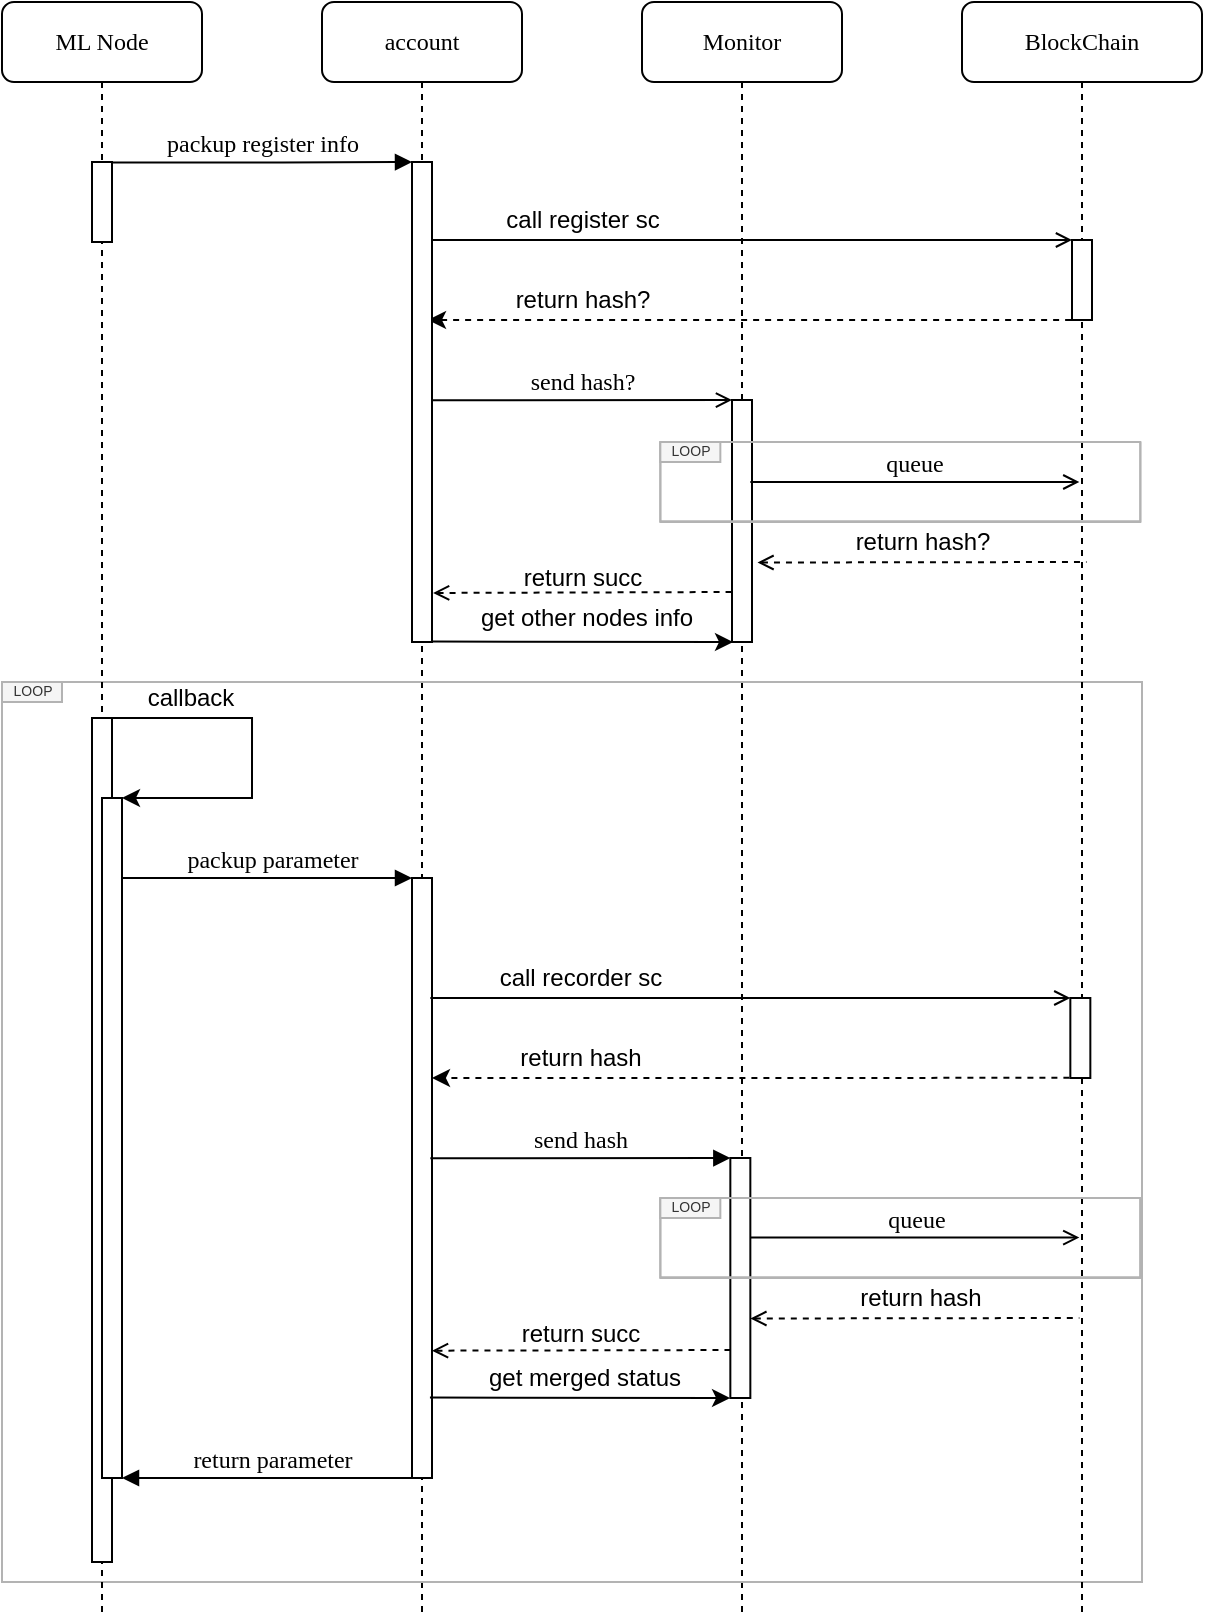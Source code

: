 <mxfile version="16.6.1" type="google" pages="2"><diagram name="Page-1" id="13e1069c-82ec-6db2-03f1-153e76fe0fe0"><mxGraphModel dx="1189" dy="718" grid="1" gridSize="10" guides="1" tooltips="1" connect="1" arrows="1" fold="1" page="1" pageScale="1" pageWidth="1100" pageHeight="850" background="none" math="0" shadow="0"><root><mxCell id="0"/><mxCell id="1" parent="0"/><mxCell id="rfmjcS6CllLX0a-JrSgo-26" value="Monitor" style="shape=umlLifeline;perimeter=lifelinePerimeter;whiteSpace=wrap;html=1;container=1;collapsible=0;recursiveResize=0;outlineConnect=0;rounded=1;shadow=0;comic=0;labelBackgroundColor=none;strokeWidth=1;fontFamily=Verdana;fontSize=12;align=center;" parent="1" vertex="1"><mxGeometry x="359" y="42" width="100" height="808" as="geometry"/></mxCell><mxCell id="rfmjcS6CllLX0a-JrSgo-27" value="" style="html=1;points=[];perimeter=orthogonalPerimeter;rounded=0;shadow=0;comic=0;labelBackgroundColor=none;strokeWidth=1;fontFamily=Verdana;fontSize=12;align=center;" parent="rfmjcS6CllLX0a-JrSgo-26" vertex="1"><mxGeometry x="45" y="199" width="10" height="121" as="geometry"/></mxCell><mxCell id="rfmjcS6CllLX0a-JrSgo-37" value="" style="endArrow=classic;html=1;rounded=0;dashed=1;entryX=1.05;entryY=1.003;entryDx=0;entryDy=0;entryPerimeter=0;exitX=-0.044;exitY=1;exitDx=0;exitDy=0;exitPerimeter=0;" parent="rfmjcS6CllLX0a-JrSgo-26" source="7baba1c4bc27f4b0-13" edge="1"><mxGeometry width="50" height="50" relative="1" as="geometry"><mxPoint x="207" y="159.0" as="sourcePoint"/><mxPoint x="-107" y="159.0" as="targetPoint"/></mxGeometry></mxCell><mxCell id="rfmjcS6CllLX0a-JrSgo-100" value="" style="html=1;verticalAlign=bottom;endArrow=none;labelBackgroundColor=none;fontFamily=Verdana;fontSize=12;edgeStyle=elbowEdgeStyle;elbow=vertical;endFill=0;startArrow=open;startFill=0;dashed=1;exitX=1.055;exitY=1.002;exitDx=0;exitDy=0;exitPerimeter=0;" parent="rfmjcS6CllLX0a-JrSgo-26" edge="1"><mxGeometry relative="1" as="geometry"><mxPoint x="-104.45" y="295.48" as="sourcePoint"/><mxPoint x="45" y="295" as="targetPoint"/></mxGeometry></mxCell><mxCell id="7baba1c4bc27f4b0-2" value="account" style="shape=umlLifeline;perimeter=lifelinePerimeter;whiteSpace=wrap;html=1;container=1;collapsible=0;recursiveResize=0;outlineConnect=0;rounded=1;shadow=0;comic=0;labelBackgroundColor=none;strokeWidth=1;fontFamily=Verdana;fontSize=12;align=center;" parent="1" vertex="1"><mxGeometry x="199" y="42" width="100" height="808" as="geometry"/></mxCell><mxCell id="7baba1c4bc27f4b0-10" value="" style="html=1;points=[];perimeter=orthogonalPerimeter;rounded=0;shadow=0;comic=0;labelBackgroundColor=none;strokeWidth=1;fontFamily=Verdana;fontSize=12;align=center;" parent="7baba1c4bc27f4b0-2" vertex="1"><mxGeometry x="45" y="80" width="10" height="240" as="geometry"/></mxCell><mxCell id="rfmjcS6CllLX0a-JrSgo-11" value="" style="html=1;points=[];perimeter=orthogonalPerimeter;rounded=0;shadow=0;comic=0;labelBackgroundColor=none;strokeWidth=1;fontFamily=Verdana;fontSize=12;align=center;" parent="7baba1c4bc27f4b0-2" vertex="1"><mxGeometry x="45" y="438" width="10" height="300" as="geometry"/></mxCell><mxCell id="rfmjcS6CllLX0a-JrSgo-112" value="" style="html=1;verticalAlign=bottom;endArrow=none;labelBackgroundColor=none;fontFamily=Verdana;fontSize=12;edgeStyle=elbowEdgeStyle;elbow=vertical;endFill=0;startArrow=open;startFill=0;dashed=1;" parent="7baba1c4bc27f4b0-2" edge="1"><mxGeometry relative="1" as="geometry"><mxPoint x="55" y="674.336" as="sourcePoint"/><mxPoint x="210" y="674" as="targetPoint"/></mxGeometry></mxCell><mxCell id="rfmjcS6CllLX0a-JrSgo-92" value="" style="group;strokeColor=#B3B3B3;" parent="7baba1c4bc27f4b0-2" vertex="1" connectable="0"><mxGeometry x="-160" y="340" width="570" height="450" as="geometry"/></mxCell><mxCell id="rfmjcS6CllLX0a-JrSgo-93" value="" style="endArrow=none;html=1;rounded=0;fillColor=#f5f5f5;strokeColor=#B3B3B3;" parent="rfmjcS6CllLX0a-JrSgo-92" edge="1"><mxGeometry width="50" height="50" relative="1" as="geometry"><mxPoint x="570" as="sourcePoint"/><mxPoint x="9.969e-13" as="targetPoint"/></mxGeometry></mxCell><mxCell id="rfmjcS6CllLX0a-JrSgo-95" value="" style="endArrow=none;html=1;rounded=0;fillColor=#f5f5f5;strokeColor=#B3B3B3;" parent="rfmjcS6CllLX0a-JrSgo-92" edge="1"><mxGeometry width="50" height="50" relative="1" as="geometry"><mxPoint x="9.969e-13" y="450" as="sourcePoint"/><mxPoint x="9.969e-13" as="targetPoint"/></mxGeometry></mxCell><mxCell id="rfmjcS6CllLX0a-JrSgo-96" value="" style="endArrow=none;html=1;rounded=0;fillColor=#f5f5f5;strokeColor=#B3B3B3;" parent="rfmjcS6CllLX0a-JrSgo-92" edge="1"><mxGeometry width="50" height="50" relative="1" as="geometry"><mxPoint x="570.0" y="450" as="sourcePoint"/><mxPoint x="570.0" as="targetPoint"/></mxGeometry></mxCell><mxCell id="rfmjcS6CllLX0a-JrSgo-97" value="LOOP" style="text;html=1;align=center;verticalAlign=middle;resizable=0;points=[];autosize=1;strokeColor=#B3B3B3;fillColor=#f5f5f5;fontSize=7;fontColor=#333333;" parent="rfmjcS6CllLX0a-JrSgo-92" vertex="1"><mxGeometry width="30" height="10" as="geometry"/></mxCell><mxCell id="T9IvfiXeDy5rewgbl5Bv-4" value="" style="endArrow=classic;html=1;rounded=0;exitX=1.045;exitY=0.995;exitDx=0;exitDy=0;exitPerimeter=0;" parent="rfmjcS6CllLX0a-JrSgo-92" edge="1"><mxGeometry width="50" height="50" relative="1" as="geometry"><mxPoint x="213.98" y="357.8" as="sourcePoint"/><mxPoint x="364.03" y="358" as="targetPoint"/></mxGeometry></mxCell><mxCell id="T9IvfiXeDy5rewgbl5Bv-5" value="get merged status" style="text;html=1;align=center;verticalAlign=middle;resizable=0;points=[];autosize=1;strokeColor=none;fillColor=none;" parent="rfmjcS6CllLX0a-JrSgo-92" vertex="1"><mxGeometry x="235.53" y="338" width="110" height="20" as="geometry"/></mxCell><mxCell id="7baba1c4bc27f4b0-3" value="BlockChain" style="shape=umlLifeline;perimeter=lifelinePerimeter;whiteSpace=wrap;html=1;container=1;collapsible=0;recursiveResize=0;outlineConnect=0;rounded=1;shadow=0;comic=0;labelBackgroundColor=none;strokeWidth=1;fontFamily=Verdana;fontSize=12;align=center;" parent="1" vertex="1"><mxGeometry x="519" y="42" width="120" height="808" as="geometry"/></mxCell><mxCell id="7baba1c4bc27f4b0-13" value="" style="html=1;points=[];perimeter=orthogonalPerimeter;rounded=0;shadow=0;comic=0;labelBackgroundColor=none;strokeWidth=1;fontFamily=Verdana;fontSize=12;align=center;" parent="7baba1c4bc27f4b0-3" vertex="1"><mxGeometry x="55" y="119" width="10" height="40" as="geometry"/></mxCell><mxCell id="rfmjcS6CllLX0a-JrSgo-104" value="" style="html=1;points=[];perimeter=orthogonalPerimeter;rounded=0;shadow=0;comic=0;labelBackgroundColor=none;strokeWidth=1;fontFamily=Verdana;fontSize=12;align=center;" parent="7baba1c4bc27f4b0-3" vertex="1"><mxGeometry x="54.17" y="498" width="10" height="40" as="geometry"/></mxCell><mxCell id="rfmjcS6CllLX0a-JrSgo-105" value="" style="html=1;verticalAlign=bottom;endArrow=open;entryX=0;entryY=0;labelBackgroundColor=none;fontFamily=Verdana;fontSize=12;edgeStyle=elbowEdgeStyle;elbow=vertical;endFill=0;" parent="7baba1c4bc27f4b0-3" target="rfmjcS6CllLX0a-JrSgo-104" edge="1"><mxGeometry relative="1" as="geometry"><mxPoint x="-265.83" y="498" as="sourcePoint"/><Array as="points"><mxPoint x="-250.83" y="498"/></Array></mxGeometry></mxCell><mxCell id="rfmjcS6CllLX0a-JrSgo-106" value="call recorder sc" style="text;html=1;align=center;verticalAlign=middle;resizable=0;points=[];autosize=1;strokeColor=none;fillColor=none;" parent="7baba1c4bc27f4b0-3" vertex="1"><mxGeometry x="-240.83" y="478" width="100" height="20" as="geometry"/></mxCell><mxCell id="rfmjcS6CllLX0a-JrSgo-107" value="return hash" style="text;html=1;align=center;verticalAlign=middle;resizable=0;points=[];autosize=1;strokeColor=none;fillColor=none;" parent="7baba1c4bc27f4b0-3" vertex="1"><mxGeometry x="-230.83" y="518" width="80" height="20" as="geometry"/></mxCell><mxCell id="rfmjcS6CllLX0a-JrSgo-110" value="" style="html=1;points=[];perimeter=orthogonalPerimeter;rounded=0;shadow=0;comic=0;labelBackgroundColor=none;strokeWidth=1;fontFamily=Verdana;fontSize=12;align=center;" parent="7baba1c4bc27f4b0-3" vertex="1"><mxGeometry x="-115.83" y="578" width="10" height="120" as="geometry"/></mxCell><mxCell id="rfmjcS6CllLX0a-JrSgo-111" value="" style="endArrow=classic;html=1;rounded=0;dashed=1;exitX=-0.047;exitY=0.998;exitDx=0;exitDy=0;exitPerimeter=0;" parent="7baba1c4bc27f4b0-3" source="rfmjcS6CllLX0a-JrSgo-104" edge="1"><mxGeometry width="50" height="50" relative="1" as="geometry"><mxPoint x="48.73" y="538" as="sourcePoint"/><mxPoint x="-265" y="538" as="targetPoint"/></mxGeometry></mxCell><mxCell id="rfmjcS6CllLX0a-JrSgo-113" value="" style="group;strokeColor=#B3B3B3;" parent="7baba1c4bc27f4b0-3" vertex="1" connectable="0"><mxGeometry x="-150.83" y="598" width="240" height="40" as="geometry"/></mxCell><mxCell id="rfmjcS6CllLX0a-JrSgo-114" value="" style="endArrow=none;html=1;rounded=0;fillColor=#f5f5f5;strokeColor=#B3B3B3;" parent="rfmjcS6CllLX0a-JrSgo-113" edge="1"><mxGeometry width="50" height="50" relative="1" as="geometry"><mxPoint x="240" as="sourcePoint"/><mxPoint x="4.198e-13" as="targetPoint"/></mxGeometry></mxCell><mxCell id="rfmjcS6CllLX0a-JrSgo-115" value="" style="endArrow=none;html=1;rounded=0;fillColor=#f5f5f5;strokeColor=#B3B3B3;" parent="rfmjcS6CllLX0a-JrSgo-113" edge="1"><mxGeometry width="50" height="50" relative="1" as="geometry"><mxPoint x="240.0" y="39.64" as="sourcePoint"/><mxPoint y="39.64" as="targetPoint"/></mxGeometry></mxCell><mxCell id="rfmjcS6CllLX0a-JrSgo-116" value="" style="endArrow=none;html=1;rounded=0;fillColor=#f5f5f5;strokeColor=#B3B3B3;" parent="rfmjcS6CllLX0a-JrSgo-113" edge="1"><mxGeometry width="50" height="50" relative="1" as="geometry"><mxPoint x="4.198e-13" y="40" as="sourcePoint"/><mxPoint x="4.198e-13" as="targetPoint"/></mxGeometry></mxCell><mxCell id="rfmjcS6CllLX0a-JrSgo-117" value="" style="endArrow=none;html=1;rounded=0;fillColor=#f5f5f5;strokeColor=#B3B3B3;" parent="rfmjcS6CllLX0a-JrSgo-113" edge="1"><mxGeometry width="50" height="50" relative="1" as="geometry"><mxPoint x="240.0" y="40" as="sourcePoint"/><mxPoint x="240.0" as="targetPoint"/></mxGeometry></mxCell><mxCell id="rfmjcS6CllLX0a-JrSgo-118" value="LOOP" style="text;html=1;align=center;verticalAlign=middle;resizable=0;points=[];autosize=1;strokeColor=#B3B3B3;fillColor=#f5f5f5;fontSize=7;fontColor=#333333;" parent="rfmjcS6CllLX0a-JrSgo-113" vertex="1"><mxGeometry width="30" height="10" as="geometry"/></mxCell><mxCell id="rfmjcS6CllLX0a-JrSgo-120" value="queue" style="html=1;verticalAlign=bottom;endArrow=open;labelBackgroundColor=none;fontFamily=Verdana;fontSize=12;edgeStyle=elbowEdgeStyle;elbow=vertical;endFill=0;" parent="rfmjcS6CllLX0a-JrSgo-113" edge="1"><mxGeometry relative="1" as="geometry"><mxPoint x="45" y="19.8" as="sourcePoint"/><mxPoint x="209.5" y="19.8" as="targetPoint"/><Array as="points"><mxPoint x="100.0" y="19.8"/></Array></mxGeometry></mxCell><mxCell id="rfmjcS6CllLX0a-JrSgo-119" value="send hash" style="html=1;verticalAlign=bottom;endArrow=block;entryX=0;entryY=0;labelBackgroundColor=none;fontFamily=Verdana;fontSize=12;edgeStyle=elbowEdgeStyle;elbow=vertical;" parent="7baba1c4bc27f4b0-3" edge="1"><mxGeometry relative="1" as="geometry"><mxPoint x="-265.83" y="578.143" as="sourcePoint"/><mxPoint x="-115.83" y="578" as="targetPoint"/></mxGeometry></mxCell><mxCell id="rfmjcS6CllLX0a-JrSgo-99" value="queue" style="html=1;verticalAlign=bottom;endArrow=open;labelBackgroundColor=none;fontFamily=Verdana;fontSize=12;edgeStyle=elbowEdgeStyle;elbow=vertical;endFill=0;" parent="7baba1c4bc27f4b0-3" edge="1"><mxGeometry relative="1" as="geometry"><mxPoint x="-105.83" y="240" as="sourcePoint"/><mxPoint x="58.67" y="240" as="targetPoint"/><Array as="points"><mxPoint x="-50.83" y="240"/></Array></mxGeometry></mxCell><mxCell id="7baba1c4bc27f4b0-8" value="ML Node" style="shape=umlLifeline;perimeter=lifelinePerimeter;whiteSpace=wrap;html=1;container=1;collapsible=0;recursiveResize=0;outlineConnect=0;rounded=1;shadow=0;comic=0;labelBackgroundColor=none;strokeWidth=1;fontFamily=Verdana;fontSize=12;align=center;" parent="1" vertex="1"><mxGeometry x="39" y="42" width="100" height="808" as="geometry"/></mxCell><mxCell id="rfmjcS6CllLX0a-JrSgo-9" value="" style="endArrow=classic;html=1;rounded=0;entryX=1;entryY=0;entryDx=0;entryDy=0;" parent="7baba1c4bc27f4b0-8" target="rfmjcS6CllLX0a-JrSgo-8" edge="1"><mxGeometry width="50" height="50" relative="1" as="geometry"><mxPoint x="54.997" y="358" as="sourcePoint"/><mxPoint x="65.01" y="388" as="targetPoint"/><Array as="points"><mxPoint x="125.01" y="358"/><mxPoint x="125" y="398"/></Array></mxGeometry></mxCell><mxCell id="rfmjcS6CllLX0a-JrSgo-10" value="&lt;font style=&quot;font-size: 12px&quot;&gt;callback&lt;/font&gt;" style="edgeLabel;html=1;align=center;verticalAlign=middle;resizable=0;points=[];" parent="rfmjcS6CllLX0a-JrSgo-9" vertex="1" connectable="0"><mxGeometry x="-0.641" relative="1" as="geometry"><mxPoint x="7" y="-10" as="offset"/></mxGeometry></mxCell><mxCell id="7baba1c4bc27f4b0-9" value="" style="html=1;points=[];perimeter=orthogonalPerimeter;rounded=0;shadow=0;comic=0;labelBackgroundColor=none;strokeWidth=1;fontFamily=Verdana;fontSize=12;align=center;" parent="7baba1c4bc27f4b0-8" vertex="1"><mxGeometry x="45" y="80" width="10" height="40" as="geometry"/></mxCell><mxCell id="rfmjcS6CllLX0a-JrSgo-7" value="" style="rounded=0;whiteSpace=wrap;html=1;" parent="7baba1c4bc27f4b0-8" vertex="1"><mxGeometry x="45" y="358" width="10" height="422" as="geometry"/></mxCell><mxCell id="rfmjcS6CllLX0a-JrSgo-8" value="" style="rounded=0;whiteSpace=wrap;html=1;" parent="7baba1c4bc27f4b0-8" vertex="1"><mxGeometry x="50" y="398" width="10" height="340" as="geometry"/></mxCell><mxCell id="7baba1c4bc27f4b0-11" value="packup register info" style="html=1;verticalAlign=bottom;endArrow=block;entryX=0;entryY=0;labelBackgroundColor=none;fontFamily=Verdana;fontSize=12;edgeStyle=elbowEdgeStyle;elbow=horizontal;" parent="1" edge="1"><mxGeometry relative="1" as="geometry"><mxPoint x="94" y="122.256" as="sourcePoint"/><mxPoint x="244" y="122.0" as="targetPoint"/></mxGeometry></mxCell><mxCell id="7baba1c4bc27f4b0-14" value="" style="html=1;verticalAlign=bottom;endArrow=open;entryX=0;entryY=0;labelBackgroundColor=none;fontFamily=Verdana;fontSize=12;edgeStyle=elbowEdgeStyle;elbow=vertical;endFill=0;" parent="1" target="7baba1c4bc27f4b0-13" edge="1"><mxGeometry relative="1" as="geometry"><mxPoint x="254" y="161" as="sourcePoint"/><Array as="points"><mxPoint x="269" y="161"/></Array></mxGeometry></mxCell><mxCell id="rfmjcS6CllLX0a-JrSgo-3" value="call register sc" style="text;html=1;align=center;verticalAlign=middle;resizable=0;points=[];autosize=1;strokeColor=none;fillColor=none;" parent="1" vertex="1"><mxGeometry x="284" y="141" width="90" height="20" as="geometry"/></mxCell><mxCell id="rfmjcS6CllLX0a-JrSgo-6" value="return hash?" style="text;html=1;align=center;verticalAlign=middle;resizable=0;points=[];autosize=1;strokeColor=none;fillColor=none;" parent="1" vertex="1"><mxGeometry x="289" y="181" width="80" height="20" as="geometry"/></mxCell><mxCell id="rfmjcS6CllLX0a-JrSgo-23" value="return hash?" style="text;html=1;align=center;verticalAlign=middle;resizable=0;points=[];autosize=1;strokeColor=none;fillColor=none;" parent="1" vertex="1"><mxGeometry x="459" y="302" width="80" height="20" as="geometry"/></mxCell><mxCell id="rfmjcS6CllLX0a-JrSgo-22" value="" style="html=1;verticalAlign=bottom;endArrow=none;labelBackgroundColor=none;fontFamily=Verdana;fontSize=12;edgeStyle=elbowEdgeStyle;elbow=vertical;endFill=0;startArrow=open;startFill=0;dashed=1;" parent="1" edge="1"><mxGeometry relative="1" as="geometry"><mxPoint x="416.75" y="322.256" as="sourcePoint"/><mxPoint x="581.25" y="322.004" as="targetPoint"/></mxGeometry></mxCell><mxCell id="rfmjcS6CllLX0a-JrSgo-38" value="send hash?" style="html=1;verticalAlign=bottom;endArrow=open;entryX=0;entryY=0;labelBackgroundColor=none;fontFamily=Verdana;fontSize=12;edgeStyle=elbowEdgeStyle;elbow=vertical;endFill=0;" parent="1" edge="1"><mxGeometry relative="1" as="geometry"><mxPoint x="254" y="241.143" as="sourcePoint"/><mxPoint x="404" y="241" as="targetPoint"/></mxGeometry></mxCell><mxCell id="rfmjcS6CllLX0a-JrSgo-102" value="return succ" style="text;html=1;align=center;verticalAlign=middle;resizable=0;points=[];autosize=1;strokeColor=none;fillColor=none;" parent="1" vertex="1"><mxGeometry x="294" y="320" width="70" height="20" as="geometry"/></mxCell><mxCell id="rfmjcS6CllLX0a-JrSgo-12" value="packup parameter" style="html=1;verticalAlign=bottom;endArrow=block;labelBackgroundColor=none;fontFamily=Verdana;fontSize=12;edgeStyle=elbowEdgeStyle;elbow=vertical;" parent="1" edge="1"><mxGeometry x="0.031" relative="1" as="geometry"><mxPoint x="99" y="480" as="sourcePoint"/><mxPoint x="244" y="480" as="targetPoint"/><Array as="points"><mxPoint x="169" y="480"/></Array><mxPoint as="offset"/></mxGeometry></mxCell><mxCell id="rfmjcS6CllLX0a-JrSgo-63" value="" style="group;strokeColor=#B3B3B3;" parent="1" vertex="1" connectable="0"><mxGeometry x="368.17" y="262" width="240" height="40" as="geometry"/></mxCell><mxCell id="rfmjcS6CllLX0a-JrSgo-64" value="" style="endArrow=none;html=1;rounded=0;fillColor=#f5f5f5;strokeColor=#B3B3B3;" parent="rfmjcS6CllLX0a-JrSgo-63" edge="1"><mxGeometry width="50" height="50" relative="1" as="geometry"><mxPoint x="240" as="sourcePoint"/><mxPoint x="4.198e-13" as="targetPoint"/></mxGeometry></mxCell><mxCell id="rfmjcS6CllLX0a-JrSgo-65" value="" style="endArrow=none;html=1;rounded=0;fillColor=#f5f5f5;strokeColor=#B3B3B3;" parent="rfmjcS6CllLX0a-JrSgo-63" edge="1"><mxGeometry width="50" height="50" relative="1" as="geometry"><mxPoint x="240.0" y="39.64" as="sourcePoint"/><mxPoint y="39.64" as="targetPoint"/></mxGeometry></mxCell><mxCell id="rfmjcS6CllLX0a-JrSgo-66" value="" style="endArrow=none;html=1;rounded=0;fillColor=#f5f5f5;strokeColor=#B3B3B3;" parent="rfmjcS6CllLX0a-JrSgo-63" edge="1"><mxGeometry width="50" height="50" relative="1" as="geometry"><mxPoint x="4.198e-13" y="40" as="sourcePoint"/><mxPoint x="4.198e-13" as="targetPoint"/></mxGeometry></mxCell><mxCell id="rfmjcS6CllLX0a-JrSgo-67" value="" style="endArrow=none;html=1;rounded=0;fillColor=#f5f5f5;strokeColor=#B3B3B3;" parent="rfmjcS6CllLX0a-JrSgo-63" edge="1"><mxGeometry width="50" height="50" relative="1" as="geometry"><mxPoint x="240.0" y="40" as="sourcePoint"/><mxPoint x="240.0" as="targetPoint"/></mxGeometry></mxCell><mxCell id="rfmjcS6CllLX0a-JrSgo-71" value="LOOP" style="text;html=1;align=center;verticalAlign=middle;resizable=0;points=[];autosize=1;strokeColor=#B3B3B3;fillColor=#f5f5f5;fontSize=7;fontColor=#333333;" parent="rfmjcS6CllLX0a-JrSgo-63" vertex="1"><mxGeometry width="30" height="10" as="geometry"/></mxCell><mxCell id="rfmjcS6CllLX0a-JrSgo-109" value="" style="html=1;verticalAlign=bottom;endArrow=none;labelBackgroundColor=none;fontFamily=Verdana;fontSize=12;edgeStyle=elbowEdgeStyle;elbow=vertical;endFill=0;startArrow=open;startFill=0;dashed=1;" parent="1" edge="1"><mxGeometry relative="1" as="geometry"><mxPoint x="413.17" y="700.256" as="sourcePoint"/><mxPoint x="577.67" y="700.004" as="targetPoint"/></mxGeometry></mxCell><mxCell id="rfmjcS6CllLX0a-JrSgo-108" value="return hash" style="text;html=1;align=center;verticalAlign=middle;resizable=0;points=[];autosize=1;strokeColor=none;fillColor=none;" parent="1" vertex="1"><mxGeometry x="458.17" y="680" width="80" height="20" as="geometry"/></mxCell><mxCell id="rfmjcS6CllLX0a-JrSgo-121" value="return succ" style="text;html=1;align=center;verticalAlign=middle;resizable=0;points=[];autosize=1;strokeColor=none;fillColor=none;" parent="1" vertex="1"><mxGeometry x="293.17" y="698" width="70" height="20" as="geometry"/></mxCell><mxCell id="rfmjcS6CllLX0a-JrSgo-123" value="return parameter" style="html=1;verticalAlign=bottom;endArrow=none;labelBackgroundColor=none;fontFamily=Verdana;fontSize=12;edgeStyle=elbowEdgeStyle;elbow=vertical;startArrow=block;startFill=1;endFill=0;" parent="1" edge="1"><mxGeometry x="0.031" relative="1" as="geometry"><mxPoint x="99" y="780" as="sourcePoint"/><mxPoint x="244" y="780" as="targetPoint"/><Array as="points"><mxPoint x="169" y="780"/></Array><mxPoint as="offset"/></mxGeometry></mxCell><mxCell id="T9IvfiXeDy5rewgbl5Bv-1" value="" style="endArrow=classic;html=1;rounded=0;exitX=1.045;exitY=0.995;exitDx=0;exitDy=0;exitPerimeter=0;" parent="1" edge="1"><mxGeometry width="50" height="50" relative="1" as="geometry"><mxPoint x="254.45" y="361.8" as="sourcePoint"/><mxPoint x="404.5" y="362" as="targetPoint"/></mxGeometry></mxCell><mxCell id="T9IvfiXeDy5rewgbl5Bv-2" value="get other nodes info" style="text;html=1;align=center;verticalAlign=middle;resizable=0;points=[];autosize=1;strokeColor=none;fillColor=none;" parent="1" vertex="1"><mxGeometry x="271" y="340" width="120" height="20" as="geometry"/></mxCell></root></mxGraphModel></diagram><diagram id="d1HVmwHuzTqVM1NGJkCu" name="current"><mxGraphModel dx="2226" dy="778" grid="1" gridSize="10" guides="1" tooltips="1" connect="1" arrows="1" fold="1" page="1" pageScale="1" pageWidth="827" pageHeight="1169" math="0" shadow="0"><root><mxCell id="US7V9Wibgk7TvC9hgWdH-0"/><mxCell id="US7V9Wibgk7TvC9hgWdH-1" parent="US7V9Wibgk7TvC9hgWdH-0"/><mxCell id="ekZDnAhO3hjcoCYXhyqH-4" value="Call Back Lib" style="shape=umlLifeline;perimeter=lifelinePerimeter;whiteSpace=wrap;html=1;container=0;collapsible=0;recursiveResize=0;outlineConnect=0;rounded=1;shadow=0;comic=0;labelBackgroundColor=none;strokeWidth=1;fontFamily=Verdana;fontSize=12;align=center;" vertex="1" parent="US7V9Wibgk7TvC9hgWdH-1"><mxGeometry x="180" y="42" width="130" height="908" as="geometry"/></mxCell><mxCell id="ekZDnAhO3hjcoCYXhyqH-15" value="Block Chain" style="shape=umlLifeline;perimeter=lifelinePerimeter;whiteSpace=wrap;html=1;container=1;collapsible=0;recursiveResize=0;outlineConnect=0;rounded=1;shadow=0;comic=0;labelBackgroundColor=none;strokeWidth=1;fontFamily=Verdana;fontSize=12;align=center;" vertex="1" parent="US7V9Wibgk7TvC9hgWdH-1"><mxGeometry x="453" y="42" width="120" height="908" as="geometry"/></mxCell><mxCell id="ekZDnAhO3hjcoCYXhyqH-16" value="" style="html=1;points=[];perimeter=orthogonalPerimeter;rounded=0;shadow=0;comic=0;labelBackgroundColor=none;strokeWidth=1;fontFamily=Verdana;fontSize=12;align=center;" vertex="1" parent="ekZDnAhO3hjcoCYXhyqH-15"><mxGeometry x="55" y="119" width="10" height="40" as="geometry"/></mxCell><mxCell id="ekZDnAhO3hjcoCYXhyqH-39" value="" style="html=1;verticalAlign=bottom;endArrow=open;entryX=0;entryY=0;labelBackgroundColor=none;fontFamily=Verdana;fontSize=12;edgeStyle=elbowEdgeStyle;elbow=vertical;endFill=0;exitX=1;exitY=0.182;exitDx=0;exitDy=0;exitPerimeter=0;" edge="1" parent="ekZDnAhO3hjcoCYXhyqH-15" source="ekZDnAhO3hjcoCYXhyqH-5"><mxGeometry relative="1" as="geometry"><mxPoint x="-259" y="119" as="sourcePoint"/><Array as="points"><mxPoint x="-250" y="119"/></Array><mxPoint x="55" y="119" as="targetPoint"/></mxGeometry></mxCell><mxCell id="ekZDnAhO3hjcoCYXhyqH-62" value="" style="html=1;points=[];perimeter=orthogonalPerimeter;rounded=0;shadow=0;comic=0;labelBackgroundColor=none;strokeWidth=1;fontFamily=Verdana;fontSize=12;align=center;" vertex="1" parent="ekZDnAhO3hjcoCYXhyqH-15"><mxGeometry x="55.917" y="208" width="8.157" height="40" as="geometry"/></mxCell><mxCell id="ekZDnAhO3hjcoCYXhyqH-32" value="ML Lib" style="shape=umlLifeline;perimeter=lifelinePerimeter;whiteSpace=wrap;html=1;container=1;collapsible=0;recursiveResize=0;outlineConnect=0;rounded=1;shadow=0;comic=0;labelBackgroundColor=none;strokeWidth=1;fontFamily=Verdana;fontSize=12;align=center;" vertex="1" parent="US7V9Wibgk7TvC9hgWdH-1"><mxGeometry x="-62" y="42" width="100" height="908" as="geometry"/></mxCell><mxCell id="ekZDnAhO3hjcoCYXhyqH-33" value="" style="endArrow=classic;html=1;rounded=0;entryX=1;entryY=0;entryDx=0;entryDy=0;" edge="1" parent="ekZDnAhO3hjcoCYXhyqH-32" target="ekZDnAhO3hjcoCYXhyqH-37"><mxGeometry width="50" height="50" relative="1" as="geometry"><mxPoint x="54.997" y="298" as="sourcePoint"/><mxPoint x="65.01" y="328" as="targetPoint"/><Array as="points"><mxPoint x="125.01" y="298"/><mxPoint x="125" y="337"/></Array></mxGeometry></mxCell><mxCell id="ekZDnAhO3hjcoCYXhyqH-34" value="&lt;font style=&quot;font-size: 12px&quot;&gt;callback&lt;/font&gt;" style="edgeLabel;html=1;align=center;verticalAlign=middle;resizable=0;points=[];" vertex="1" connectable="0" parent="ekZDnAhO3hjcoCYXhyqH-33"><mxGeometry x="-0.641" relative="1" as="geometry"><mxPoint x="7" y="-10" as="offset"/></mxGeometry></mxCell><mxCell id="ekZDnAhO3hjcoCYXhyqH-35" value="" style="html=1;points=[];perimeter=orthogonalPerimeter;rounded=0;shadow=0;comic=0;labelBackgroundColor=none;strokeWidth=1;fontFamily=Verdana;fontSize=12;align=center;" vertex="1" parent="ekZDnAhO3hjcoCYXhyqH-32"><mxGeometry x="45" y="80" width="10" height="40" as="geometry"/></mxCell><mxCell id="ekZDnAhO3hjcoCYXhyqH-36" value="" style="rounded=0;whiteSpace=wrap;html=1;" vertex="1" parent="ekZDnAhO3hjcoCYXhyqH-32"><mxGeometry x="45" y="298" width="10" height="522" as="geometry"/></mxCell><mxCell id="ekZDnAhO3hjcoCYXhyqH-37" value="" style="rounded=0;whiteSpace=wrap;html=1;" vertex="1" parent="ekZDnAhO3hjcoCYXhyqH-32"><mxGeometry x="49" y="337" width="10" height="442" as="geometry"/></mxCell><mxCell id="ekZDnAhO3hjcoCYXhyqH-38" value="packup register info" style="html=1;verticalAlign=bottom;endArrow=block;entryX=0;entryY=0;labelBackgroundColor=none;fontFamily=Verdana;fontSize=12;edgeStyle=elbowEdgeStyle;elbow=horizontal;" edge="1" parent="US7V9Wibgk7TvC9hgWdH-1" source="ekZDnAhO3hjcoCYXhyqH-32"><mxGeometry relative="1" as="geometry"><mxPoint x="91" y="122.256" as="sourcePoint"/><mxPoint x="241" y="122.0" as="targetPoint"/><Array as="points"><mxPoint x="60" y="122"/></Array></mxGeometry></mxCell><mxCell id="ekZDnAhO3hjcoCYXhyqH-40" value="call task handler" style="text;html=1;align=center;verticalAlign=middle;resizable=0;points=[];autosize=1;strokeColor=none;fillColor=none;" vertex="1" parent="US7V9Wibgk7TvC9hgWdH-1"><mxGeometry x="325" y="141" width="100" height="20" as="geometry"/></mxCell><mxCell id="ekZDnAhO3hjcoCYXhyqH-46" value="packup parameter" style="html=1;verticalAlign=bottom;endArrow=block;labelBackgroundColor=none;fontFamily=Verdana;fontSize=12;edgeStyle=elbowEdgeStyle;elbow=vertical;" edge="1" parent="US7V9Wibgk7TvC9hgWdH-1"><mxGeometry x="0.031" relative="1" as="geometry"><mxPoint x="-2" y="420" as="sourcePoint"/><mxPoint x="241" y="420" as="targetPoint"/><Array as="points"><mxPoint x="166" y="420"/></Array><mxPoint as="offset"/></mxGeometry></mxCell><mxCell id="ekZDnAhO3hjcoCYXhyqH-41" value="return tx hash" style="text;html=1;align=center;verticalAlign=middle;resizable=0;points=[];autosize=1;strokeColor=none;fillColor=none;" vertex="1" parent="US7V9Wibgk7TvC9hgWdH-1"><mxGeometry x="329" y="181" width="90" height="20" as="geometry"/></mxCell><mxCell id="ekZDnAhO3hjcoCYXhyqH-56" value="" style="html=1;verticalAlign=bottom;endArrow=none;labelBackgroundColor=none;fontFamily=Verdana;fontSize=12;edgeStyle=elbowEdgeStyle;elbow=vertical;startArrow=block;startFill=1;endFill=0;" edge="1" parent="US7V9Wibgk7TvC9hgWdH-1"><mxGeometry x="0.031" relative="1" as="geometry"><mxPoint x="-2.935" y="820.26" as="sourcePoint"/><mxPoint x="250" y="820.26" as="targetPoint"/><Array as="points"><mxPoint x="175" y="820.26"/></Array><mxPoint as="offset"/></mxGeometry></mxCell><mxCell id="ekZDnAhO3hjcoCYXhyqH-59" value="" style="endArrow=open;html=1;rounded=0;endFill=0;" edge="1" parent="US7V9Wibgk7TvC9hgWdH-1"><mxGeometry width="50" height="50" relative="1" as="geometry"><mxPoint x="510" y="201" as="sourcePoint"/><mxPoint x="250" y="201" as="targetPoint"/></mxGeometry></mxCell><mxCell id="ekZDnAhO3hjcoCYXhyqH-43" value="" style="html=1;verticalAlign=bottom;endArrow=none;labelBackgroundColor=none;fontFamily=Verdana;fontSize=12;edgeStyle=elbowEdgeStyle;elbow=vertical;endFill=0;startArrow=open;startFill=0;exitX=0.925;exitY=0.657;exitDx=0;exitDy=0;exitPerimeter=0;entryX=0.476;entryY=1.015;entryDx=0;entryDy=0;entryPerimeter=0;" edge="1" parent="US7V9Wibgk7TvC9hgWdH-1" target="ekZDnAhO3hjcoCYXhyqH-62"><mxGeometry relative="1" as="geometry"><mxPoint x="250.25" y="289.54" as="sourcePoint"/><mxPoint x="575.5" y="289.8" as="targetPoint"/></mxGeometry></mxCell><mxCell id="ekZDnAhO3hjcoCYXhyqH-5" value="" style="html=1;points=[];perimeter=orthogonalPerimeter;rounded=0;shadow=0;comic=0;labelBackgroundColor=none;strokeWidth=1;fontFamily=Verdana;fontSize=12;align=center;" vertex="1" parent="US7V9Wibgk7TvC9hgWdH-1"><mxGeometry x="240" y="121" width="10" height="199" as="geometry"/></mxCell><mxCell id="ekZDnAhO3hjcoCYXhyqH-31" value="" style="html=1;verticalAlign=bottom;endArrow=open;labelBackgroundColor=none;fontFamily=Verdana;fontSize=12;edgeStyle=elbowEdgeStyle;elbow=vertical;endFill=0;entryX=-0.067;entryY=-0.011;entryDx=0;entryDy=0;entryPerimeter=0;" edge="1" parent="US7V9Wibgk7TvC9hgWdH-1" source="ekZDnAhO3hjcoCYXhyqH-5" target="ekZDnAhO3hjcoCYXhyqH-62"><mxGeometry relative="1" as="geometry"><mxPoint x="300" y="250" as="sourcePoint"/><mxPoint x="580" y="250" as="targetPoint"/><Array as="points"><mxPoint x="381.84" y="250"/></Array></mxGeometry></mxCell><mxCell id="ekZDnAhO3hjcoCYXhyqH-6" value="" style="html=1;points=[];perimeter=orthogonalPerimeter;rounded=0;shadow=0;comic=0;labelBackgroundColor=none;strokeWidth=1;fontFamily=Verdana;fontSize=12;align=center;" vertex="1" parent="US7V9Wibgk7TvC9hgWdH-1"><mxGeometry x="241" y="420" width="10" height="400" as="geometry"/></mxCell><mxCell id="ekZDnAhO3hjcoCYXhyqH-75" value="get tx receipt" style="text;html=1;align=center;verticalAlign=middle;resizable=0;points=[];autosize=1;strokeColor=none;fillColor=none;" vertex="1" parent="US7V9Wibgk7TvC9hgWdH-1"><mxGeometry x="335" y="230" width="80" height="20" as="geometry"/></mxCell><mxCell id="ekZDnAhO3hjcoCYXhyqH-144" value="" style="html=1;points=[];perimeter=orthogonalPerimeter;rounded=0;shadow=0;comic=0;labelBackgroundColor=none;strokeWidth=1;fontFamily=Verdana;fontSize=12;align=center;" vertex="1" parent="US7V9Wibgk7TvC9hgWdH-1"><mxGeometry x="508.8" y="459" width="10" height="40" as="geometry"/></mxCell><mxCell id="ekZDnAhO3hjcoCYXhyqH-153" value="" style="html=1;verticalAlign=bottom;endArrow=open;labelBackgroundColor=none;fontFamily=Verdana;fontSize=12;edgeStyle=elbowEdgeStyle;elbow=vertical;endFill=0;exitX=0.979;exitY=0.231;exitDx=0;exitDy=0;exitPerimeter=0;entryX=0.207;entryY=0.019;entryDx=0;entryDy=0;entryPerimeter=0;" edge="1" parent="US7V9Wibgk7TvC9hgWdH-1" target="ekZDnAhO3hjcoCYXhyqH-144"><mxGeometry relative="1" as="geometry"><mxPoint x="250.59" y="458.82" as="sourcePoint"/><Array as="points"><mxPoint x="269.8" y="459"/></Array><mxPoint x="530" y="459" as="targetPoint"/></mxGeometry></mxCell><mxCell id="ekZDnAhO3hjcoCYXhyqH-154" value="call para recorder" style="text;html=1;align=center;verticalAlign=middle;resizable=0;points=[];autosize=1;strokeColor=none;fillColor=none;" vertex="1" parent="US7V9Wibgk7TvC9hgWdH-1"><mxGeometry x="320.8" y="439" width="110" height="20" as="geometry"/></mxCell><mxCell id="ekZDnAhO3hjcoCYXhyqH-155" value="return tx hash" style="text;html=1;align=center;verticalAlign=middle;resizable=0;points=[];autosize=1;strokeColor=none;fillColor=none;" vertex="1" parent="US7V9Wibgk7TvC9hgWdH-1"><mxGeometry x="329.8" y="479" width="90" height="20" as="geometry"/></mxCell><mxCell id="ekZDnAhO3hjcoCYXhyqH-156" value="" style="endArrow=open;html=1;rounded=0;endFill=0;" edge="1" parent="US7V9Wibgk7TvC9hgWdH-1"><mxGeometry width="50" height="50" relative="1" as="geometry"><mxPoint x="510" y="499" as="sourcePoint"/><mxPoint x="250.8" y="499" as="targetPoint"/></mxGeometry></mxCell><mxCell id="ekZDnAhO3hjcoCYXhyqH-157" value="" style="html=1;verticalAlign=bottom;endArrow=none;labelBackgroundColor=none;fontFamily=Verdana;fontSize=12;edgeStyle=elbowEdgeStyle;elbow=vertical;endFill=0;startArrow=open;startFill=0;exitX=0.925;exitY=0.657;exitDx=0;exitDy=0;exitPerimeter=0;entryX=0.489;entryY=1.021;entryDx=0;entryDy=0;entryPerimeter=0;" edge="1" parent="US7V9Wibgk7TvC9hgWdH-1" target="ekZDnAhO3hjcoCYXhyqH-181"><mxGeometry relative="1" as="geometry"><mxPoint x="251.05" y="580.54" as="sourcePoint"/><mxPoint x="576.3" y="580.8" as="targetPoint"/></mxGeometry></mxCell><mxCell id="ekZDnAhO3hjcoCYXhyqH-158" value="" style="html=1;verticalAlign=bottom;endArrow=open;labelBackgroundColor=none;fontFamily=Verdana;fontSize=12;edgeStyle=elbowEdgeStyle;elbow=vertical;endFill=0;entryX=-0.022;entryY=0.022;entryDx=0;entryDy=0;entryPerimeter=0;" edge="1" parent="US7V9Wibgk7TvC9hgWdH-1" target="ekZDnAhO3hjcoCYXhyqH-181"><mxGeometry relative="1" as="geometry"><mxPoint x="250.8" y="541" as="sourcePoint"/><mxPoint x="530" y="541" as="targetPoint"/><Array as="points"><mxPoint x="382.64" y="541"/></Array></mxGeometry></mxCell><mxCell id="ekZDnAhO3hjcoCYXhyqH-159" value="get tx receipt" style="text;html=1;align=center;verticalAlign=middle;resizable=0;points=[];autosize=1;strokeColor=none;fillColor=none;" vertex="1" parent="US7V9Wibgk7TvC9hgWdH-1"><mxGeometry x="334.8" y="520" width="80" height="20" as="geometry"/></mxCell><mxCell id="ekZDnAhO3hjcoCYXhyqH-161" value="" style="group;strokeColor=#B3B3B3;container=0;" vertex="1" connectable="0" parent="US7V9Wibgk7TvC9hgWdH-1"><mxGeometry x="206" y="610" width="324" height="82" as="geometry"/></mxCell><mxCell id="ekZDnAhO3hjcoCYXhyqH-169" value="" style="html=1;verticalAlign=bottom;endArrow=none;labelBackgroundColor=none;fontFamily=Verdana;fontSize=12;edgeStyle=elbowEdgeStyle;elbow=vertical;endFill=0;startArrow=open;startFill=0;exitX=0.925;exitY=0.657;exitDx=0;exitDy=0;exitPerimeter=0;" edge="1" parent="US7V9Wibgk7TvC9hgWdH-1"><mxGeometry relative="1" as="geometry"><mxPoint x="251.05" y="679.54" as="sourcePoint"/><mxPoint x="510" y="680" as="targetPoint"/></mxGeometry></mxCell><mxCell id="ekZDnAhO3hjcoCYXhyqH-170" value="" style="html=1;verticalAlign=bottom;endArrow=open;labelBackgroundColor=none;fontFamily=Verdana;fontSize=12;edgeStyle=elbowEdgeStyle;elbow=vertical;endFill=0;entryX=-0.067;entryY=-0.011;entryDx=0;entryDy=0;entryPerimeter=0;" edge="1" parent="US7V9Wibgk7TvC9hgWdH-1" target="ekZDnAhO3hjcoCYXhyqH-168"><mxGeometry relative="1" as="geometry"><mxPoint x="250.8" y="640" as="sourcePoint"/><mxPoint x="550.8" y="251" as="targetPoint"/><Array as="points"><mxPoint x="382.64" y="640"/></Array></mxGeometry></mxCell><mxCell id="ekZDnAhO3hjcoCYXhyqH-171" value="listen gift event" style="text;html=1;align=center;verticalAlign=middle;resizable=0;points=[];autosize=1;strokeColor=none;fillColor=none;" vertex="1" parent="US7V9Wibgk7TvC9hgWdH-1"><mxGeometry x="326.8" y="620" width="100" height="20" as="geometry"/></mxCell><mxCell id="ekZDnAhO3hjcoCYXhyqH-178" value="LOOP" style="text;html=1;align=center;verticalAlign=middle;resizable=0;points=[];autosize=1;strokeColor=#B3B3B3;fillColor=#f5f5f5;fontSize=7;fontColor=#333333;" vertex="1" parent="US7V9Wibgk7TvC9hgWdH-1"><mxGeometry x="170" y="432" width="30" height="10" as="geometry"/></mxCell><mxCell id="ekZDnAhO3hjcoCYXhyqH-181" value="" style="html=1;points=[];perimeter=orthogonalPerimeter;rounded=0;shadow=0;comic=0;labelBackgroundColor=none;strokeWidth=1;fontFamily=Verdana;fontSize=12;align=center;" vertex="1" parent="US7V9Wibgk7TvC9hgWdH-1"><mxGeometry x="508" y="540" width="10" height="40" as="geometry"/></mxCell><mxCell id="ekZDnAhO3hjcoCYXhyqH-182" value="return tx status" style="text;html=1;align=center;verticalAlign=middle;resizable=0;points=[];autosize=1;strokeColor=none;fillColor=none;" vertex="1" parent="US7V9Wibgk7TvC9hgWdH-1"><mxGeometry x="332" y="560" width="90" height="20" as="geometry"/></mxCell><mxCell id="ekZDnAhO3hjcoCYXhyqH-47" value="" style="group;strokeColor=#B3B3B3;" vertex="1" connectable="0" parent="US7V9Wibgk7TvC9hgWdH-1"><mxGeometry x="205.2" y="220" width="324.8" height="82" as="geometry"/></mxCell><mxCell id="ekZDnAhO3hjcoCYXhyqH-48" value="" style="endArrow=none;html=1;rounded=0;fillColor=#f5f5f5;strokeColor=#B3B3B3;" edge="1" parent="ekZDnAhO3hjcoCYXhyqH-47"><mxGeometry width="50" height="50" relative="1" as="geometry"><mxPoint x="324.8" as="sourcePoint"/><mxPoint x="5.681e-13" as="targetPoint"/></mxGeometry></mxCell><mxCell id="ekZDnAhO3hjcoCYXhyqH-49" value="" style="endArrow=none;html=1;rounded=0;fillColor=#f5f5f5;strokeColor=#B3B3B3;" edge="1" parent="ekZDnAhO3hjcoCYXhyqH-47"><mxGeometry width="50" height="50" relative="1" as="geometry"><mxPoint x="324.8" y="81.262" as="sourcePoint"/><mxPoint y="81.262" as="targetPoint"/></mxGeometry></mxCell><mxCell id="ekZDnAhO3hjcoCYXhyqH-50" value="" style="endArrow=none;html=1;rounded=0;fillColor=#f5f5f5;strokeColor=#B3B3B3;" edge="1" parent="ekZDnAhO3hjcoCYXhyqH-47"><mxGeometry width="50" height="50" relative="1" as="geometry"><mxPoint x="5.681e-13" y="82" as="sourcePoint"/><mxPoint x="5.681e-13" as="targetPoint"/></mxGeometry></mxCell><mxCell id="ekZDnAhO3hjcoCYXhyqH-52" value="LOOP" style="text;html=1;align=center;verticalAlign=middle;resizable=0;points=[];autosize=1;strokeColor=#B3B3B3;fillColor=#f5f5f5;fontSize=7;fontColor=#333333;" vertex="1" parent="ekZDnAhO3hjcoCYXhyqH-47"><mxGeometry width="30" height="10" as="geometry"/></mxCell><mxCell id="ekZDnAhO3hjcoCYXhyqH-42" value="return tx status&lt;br&gt;" style="text;html=1;align=center;verticalAlign=middle;resizable=0;points=[];autosize=1;strokeColor=none;fillColor=none;" vertex="1" parent="ekZDnAhO3hjcoCYXhyqH-47"><mxGeometry x="126.966" y="50" width="90" height="20" as="geometry"/></mxCell><mxCell id="ekZDnAhO3hjcoCYXhyqH-183" value="" style="group;strokeColor=#B3B3B3;container=0;" vertex="1" connectable="0" parent="US7V9Wibgk7TvC9hgWdH-1"><mxGeometry x="205.2" y="510" width="324.8" height="82" as="geometry"/></mxCell><mxCell id="ekZDnAhO3hjcoCYXhyqH-191" value="" style="group;strokeColor=#B3B3B3;container=0;" vertex="1" connectable="0" parent="US7V9Wibgk7TvC9hgWdH-1"><mxGeometry x="206" y="708" width="324" height="82" as="geometry"/></mxCell><mxCell id="ekZDnAhO3hjcoCYXhyqH-199" value="" style="html=1;verticalAlign=bottom;endArrow=none;labelBackgroundColor=none;fontFamily=Verdana;fontSize=12;edgeStyle=elbowEdgeStyle;elbow=vertical;endFill=0;startArrow=open;startFill=0;exitX=0.925;exitY=0.657;exitDx=0;exitDy=0;exitPerimeter=0;" edge="1" parent="US7V9Wibgk7TvC9hgWdH-1"><mxGeometry relative="1" as="geometry"><mxPoint x="251.05" y="777.54" as="sourcePoint"/><mxPoint x="510" y="778" as="targetPoint"/></mxGeometry></mxCell><mxCell id="ekZDnAhO3hjcoCYXhyqH-200" value="" style="html=1;verticalAlign=bottom;endArrow=open;labelBackgroundColor=none;fontFamily=Verdana;fontSize=12;edgeStyle=elbowEdgeStyle;elbow=vertical;endFill=0;entryX=-0.067;entryY=-0.011;entryDx=0;entryDy=0;entryPerimeter=0;" edge="1" parent="US7V9Wibgk7TvC9hgWdH-1" target="ekZDnAhO3hjcoCYXhyqH-198"><mxGeometry relative="1" as="geometry"><mxPoint x="250.8" y="738" as="sourcePoint"/><mxPoint x="550.8" y="349" as="targetPoint"/><Array as="points"><mxPoint x="382.64" y="738"/></Array></mxGeometry></mxCell><mxCell id="ekZDnAhO3hjcoCYXhyqH-201" value="call get gift" style="text;html=1;align=center;verticalAlign=middle;resizable=0;points=[];autosize=1;strokeColor=none;fillColor=none;" vertex="1" parent="US7V9Wibgk7TvC9hgWdH-1"><mxGeometry x="340.8" y="718" width="70" height="20" as="geometry"/></mxCell><mxCell id="ekZDnAhO3hjcoCYXhyqH-203" value="return parameter" style="text;html=1;align=center;verticalAlign=middle;resizable=0;points=[];autosize=1;strokeColor=none;fillColor=none;" vertex="1" parent="US7V9Wibgk7TvC9hgWdH-1"><mxGeometry x="62" y="800" width="100" height="20" as="geometry"/></mxCell><mxCell id="ekZDnAhO3hjcoCYXhyqH-184" value="" style="endArrow=none;html=1;rounded=0;fillColor=#f5f5f5;strokeColor=#B3B3B3;" edge="1" parent="US7V9Wibgk7TvC9hgWdH-1"><mxGeometry width="50" height="50" relative="1" as="geometry"><mxPoint x="530" y="510" as="sourcePoint"/><mxPoint x="205.2" y="510" as="targetPoint"/></mxGeometry></mxCell><mxCell id="ekZDnAhO3hjcoCYXhyqH-186" value="" style="endArrow=none;html=1;rounded=0;fillColor=#f5f5f5;strokeColor=#B3B3B3;" edge="1" parent="US7V9Wibgk7TvC9hgWdH-1"><mxGeometry width="50" height="50" relative="1" as="geometry"><mxPoint x="205.2" y="592" as="sourcePoint"/><mxPoint x="205.2" y="510" as="targetPoint"/></mxGeometry></mxCell><mxCell id="ekZDnAhO3hjcoCYXhyqH-188" value="LOOP" style="text;html=1;align=center;verticalAlign=middle;resizable=0;points=[];autosize=1;strokeColor=#B3B3B3;fillColor=#f5f5f5;fontSize=7;fontColor=#333333;" vertex="1" parent="US7V9Wibgk7TvC9hgWdH-1"><mxGeometry x="205.2" y="510" width="30" height="10" as="geometry"/></mxCell><mxCell id="ekZDnAhO3hjcoCYXhyqH-205" value="" style="group;strokeColor=#B3B3B3;container=0;" vertex="1" connectable="0" parent="US7V9Wibgk7TvC9hgWdH-1"><mxGeometry x="170" y="432" width="370" height="160" as="geometry"/></mxCell><mxCell id="ekZDnAhO3hjcoCYXhyqH-162" value="" style="endArrow=none;html=1;rounded=0;fillColor=#f5f5f5;strokeColor=#B3B3B3;" edge="1" parent="US7V9Wibgk7TvC9hgWdH-1"><mxGeometry width="50" height="50" relative="1" as="geometry"><mxPoint x="530" y="610" as="sourcePoint"/><mxPoint x="206.0" y="610" as="targetPoint"/></mxGeometry></mxCell><mxCell id="ekZDnAhO3hjcoCYXhyqH-163" value="" style="endArrow=none;html=1;rounded=0;fillColor=#f5f5f5;strokeColor=#B3B3B3;" edge="1" parent="US7V9Wibgk7TvC9hgWdH-1"><mxGeometry width="50" height="50" relative="1" as="geometry"><mxPoint x="530" y="691" as="sourcePoint"/><mxPoint x="206" y="691.262" as="targetPoint"/></mxGeometry></mxCell><mxCell id="ekZDnAhO3hjcoCYXhyqH-164" value="" style="endArrow=none;html=1;rounded=0;fillColor=#f5f5f5;strokeColor=#B3B3B3;" edge="1" parent="US7V9Wibgk7TvC9hgWdH-1"><mxGeometry width="50" height="50" relative="1" as="geometry"><mxPoint x="206.0" y="692" as="sourcePoint"/><mxPoint x="206.0" y="610" as="targetPoint"/></mxGeometry></mxCell><mxCell id="ekZDnAhO3hjcoCYXhyqH-166" value="LOOP" style="text;html=1;align=center;verticalAlign=middle;resizable=0;points=[];autosize=1;strokeColor=#B3B3B3;fillColor=#f5f5f5;fontSize=7;fontColor=#333333;" vertex="1" parent="US7V9Wibgk7TvC9hgWdH-1"><mxGeometry x="206" y="610" width="30" height="10" as="geometry"/></mxCell><mxCell id="ekZDnAhO3hjcoCYXhyqH-167" value="return event topic" style="text;html=1;align=center;verticalAlign=middle;resizable=0;points=[];autosize=1;strokeColor=none;fillColor=none;" vertex="1" parent="US7V9Wibgk7TvC9hgWdH-1"><mxGeometry x="322" y="660" width="110" height="20" as="geometry"/></mxCell><mxCell id="ekZDnAhO3hjcoCYXhyqH-168" value="" style="html=1;points=[];perimeter=orthogonalPerimeter;rounded=0;shadow=0;comic=0;labelBackgroundColor=none;strokeWidth=1;fontFamily=Verdana;fontSize=12;align=center;" vertex="1" parent="US7V9Wibgk7TvC9hgWdH-1"><mxGeometry x="509" y="640" width="10" height="40" as="geometry"/></mxCell><mxCell id="ekZDnAhO3hjcoCYXhyqH-194" value="" style="endArrow=none;html=1;rounded=0;fillColor=#f5f5f5;strokeColor=#B3B3B3;" edge="1" parent="US7V9Wibgk7TvC9hgWdH-1"><mxGeometry width="50" height="50" relative="1" as="geometry"><mxPoint x="206.0" y="790" as="sourcePoint"/><mxPoint x="206.0" y="708" as="targetPoint"/></mxGeometry></mxCell><mxCell id="ekZDnAhO3hjcoCYXhyqH-196" value="LOOP" style="text;html=1;align=center;verticalAlign=middle;resizable=0;points=[];autosize=1;strokeColor=#B3B3B3;fillColor=#f5f5f5;fontSize=7;fontColor=#333333;" vertex="1" parent="US7V9Wibgk7TvC9hgWdH-1"><mxGeometry x="206" y="708" width="30" height="10" as="geometry"/></mxCell><mxCell id="ekZDnAhO3hjcoCYXhyqH-197" value="return merged para" style="text;html=1;align=center;verticalAlign=middle;resizable=0;points=[];autosize=1;strokeColor=none;fillColor=none;" vertex="1" parent="US7V9Wibgk7TvC9hgWdH-1"><mxGeometry x="318" y="758" width="120" height="20" as="geometry"/></mxCell><mxCell id="ekZDnAhO3hjcoCYXhyqH-198" value="" style="html=1;points=[];perimeter=orthogonalPerimeter;rounded=0;shadow=0;comic=0;labelBackgroundColor=none;strokeWidth=1;fontFamily=Verdana;fontSize=12;align=center;" vertex="1" parent="US7V9Wibgk7TvC9hgWdH-1"><mxGeometry x="509" y="738" width="10" height="40" as="geometry"/></mxCell><mxCell id="ekZDnAhO3hjcoCYXhyqH-207" value="" style="group;strokeColor=#B3B3B3;container=0;" vertex="1" connectable="0" parent="US7V9Wibgk7TvC9hgWdH-1"><mxGeometry x="-80" y="390" width="650" height="440" as="geometry"/></mxCell><mxCell id="ekZDnAhO3hjcoCYXhyqH-208" value="LOOP" style="text;html=1;align=center;verticalAlign=middle;resizable=0;points=[];autosize=1;strokeColor=#B3B3B3;fillColor=#f5f5f5;fontSize=7;fontColor=#333333;" vertex="1" parent="US7V9Wibgk7TvC9hgWdH-1"><mxGeometry x="-80" y="390" width="30" height="10" as="geometry"/></mxCell></root></mxGraphModel></diagram></mxfile>